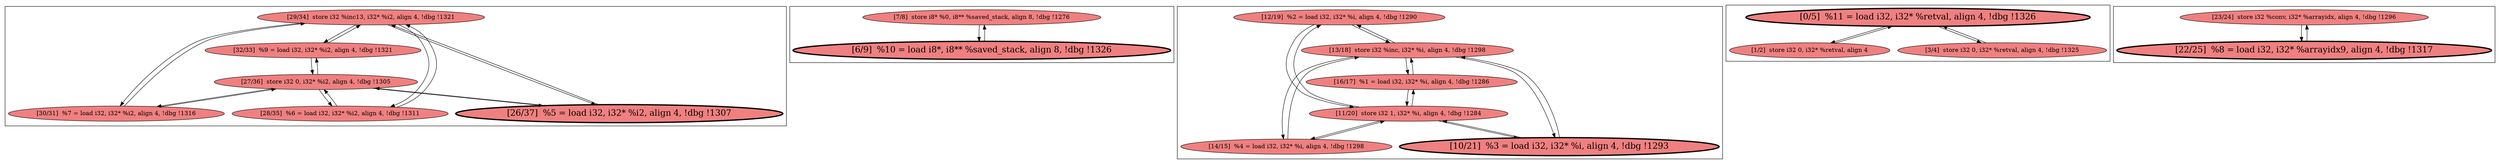 
digraph G {



node198->node197 [ ]
node197->node198 [ ]
node198->node196 [ ]
node188->node189 [ ]
node189->node188 [ ]
node192->node190 [ ]
node191->node195 [ ]
node203->node204 [ ]
node205->node206 [ ]
node201->node199 [ ]
node200->node201 [ ]
node190->node192 [ ]
node190->node191 [ ]
node206->node205 [ ]
node193->node195 [ ]
node191->node190 [ ]
node193->node190 [ ]
node204->node203 [ ]
node198->node200 [ ]
node196->node198 [ ]
node194->node195 [ ]
node195->node194 [ ]
node190->node193 [ ]
node190->node194 [ ]
node194->node190 [ ]
node201->node196 [ ]
node192->node195 [ ]
node199->node201 [ ]
node195->node192 [ ]
node195->node191 [ ]
node197->node201 [ ]
node201->node200 [ ]
node202->node203 [ ]
node199->node198 [ ]
node195->node193 [ ]
node200->node198 [ ]
node198->node199 [ ]
node203->node202 [ ]
node196->node201 [ ]
node201->node197 [ ]


subgraph cluster4 {


node206 [penwidth=3.0,fontsize=20,fillcolor=lightcoral,label="[22/25]  %8 = load i32, i32* %arrayidx9, align 4, !dbg !1317",shape=ellipse,style=filled ]
node205 [fillcolor=lightcoral,label="[23/24]  store i32 %conv, i32* %arrayidx, align 4, !dbg !1296",shape=ellipse,style=filled ]



}

subgraph cluster3 {


node204 [fillcolor=lightcoral,label="[1/2]  store i32 0, i32* %retval, align 4",shape=ellipse,style=filled ]
node202 [fillcolor=lightcoral,label="[3/4]  store i32 0, i32* %retval, align 4, !dbg !1325",shape=ellipse,style=filled ]
node203 [penwidth=3.0,fontsize=20,fillcolor=lightcoral,label="[0/5]  %11 = load i32, i32* %retval, align 4, !dbg !1326",shape=ellipse,style=filled ]



}

subgraph cluster2 {


node201 [fillcolor=lightcoral,label="[27/36]  store i32 0, i32* %i2, align 4, !dbg !1305",shape=ellipse,style=filled ]
node200 [penwidth=3.0,fontsize=20,fillcolor=lightcoral,label="[26/37]  %5 = load i32, i32* %i2, align 4, !dbg !1307",shape=ellipse,style=filled ]
node199 [fillcolor=lightcoral,label="[28/35]  %6 = load i32, i32* %i2, align 4, !dbg !1311",shape=ellipse,style=filled ]
node196 [fillcolor=lightcoral,label="[30/31]  %7 = load i32, i32* %i2, align 4, !dbg !1316",shape=ellipse,style=filled ]
node198 [fillcolor=lightcoral,label="[29/34]  store i32 %inc13, i32* %i2, align 4, !dbg !1321",shape=ellipse,style=filled ]
node197 [fillcolor=lightcoral,label="[32/33]  %9 = load i32, i32* %i2, align 4, !dbg !1321",shape=ellipse,style=filled ]



}

subgraph cluster0 {


node189 [penwidth=3.0,fontsize=20,fillcolor=lightcoral,label="[6/9]  %10 = load i8*, i8** %saved_stack, align 8, !dbg !1326",shape=ellipse,style=filled ]
node188 [fillcolor=lightcoral,label="[7/8]  store i8* %0, i8** %saved_stack, align 8, !dbg !1276",shape=ellipse,style=filled ]



}

subgraph cluster1 {


node195 [fillcolor=lightcoral,label="[11/20]  store i32 1, i32* %i, align 4, !dbg !1284",shape=ellipse,style=filled ]
node194 [fillcolor=lightcoral,label="[16/17]  %1 = load i32, i32* %i, align 4, !dbg !1286",shape=ellipse,style=filled ]
node192 [fillcolor=lightcoral,label="[12/19]  %2 = load i32, i32* %i, align 4, !dbg !1290",shape=ellipse,style=filled ]
node190 [fillcolor=lightcoral,label="[13/18]  store i32 %inc, i32* %i, align 4, !dbg !1298",shape=ellipse,style=filled ]
node193 [penwidth=3.0,fontsize=20,fillcolor=lightcoral,label="[10/21]  %3 = load i32, i32* %i, align 4, !dbg !1293",shape=ellipse,style=filled ]
node191 [fillcolor=lightcoral,label="[14/15]  %4 = load i32, i32* %i, align 4, !dbg !1298",shape=ellipse,style=filled ]



}

}
